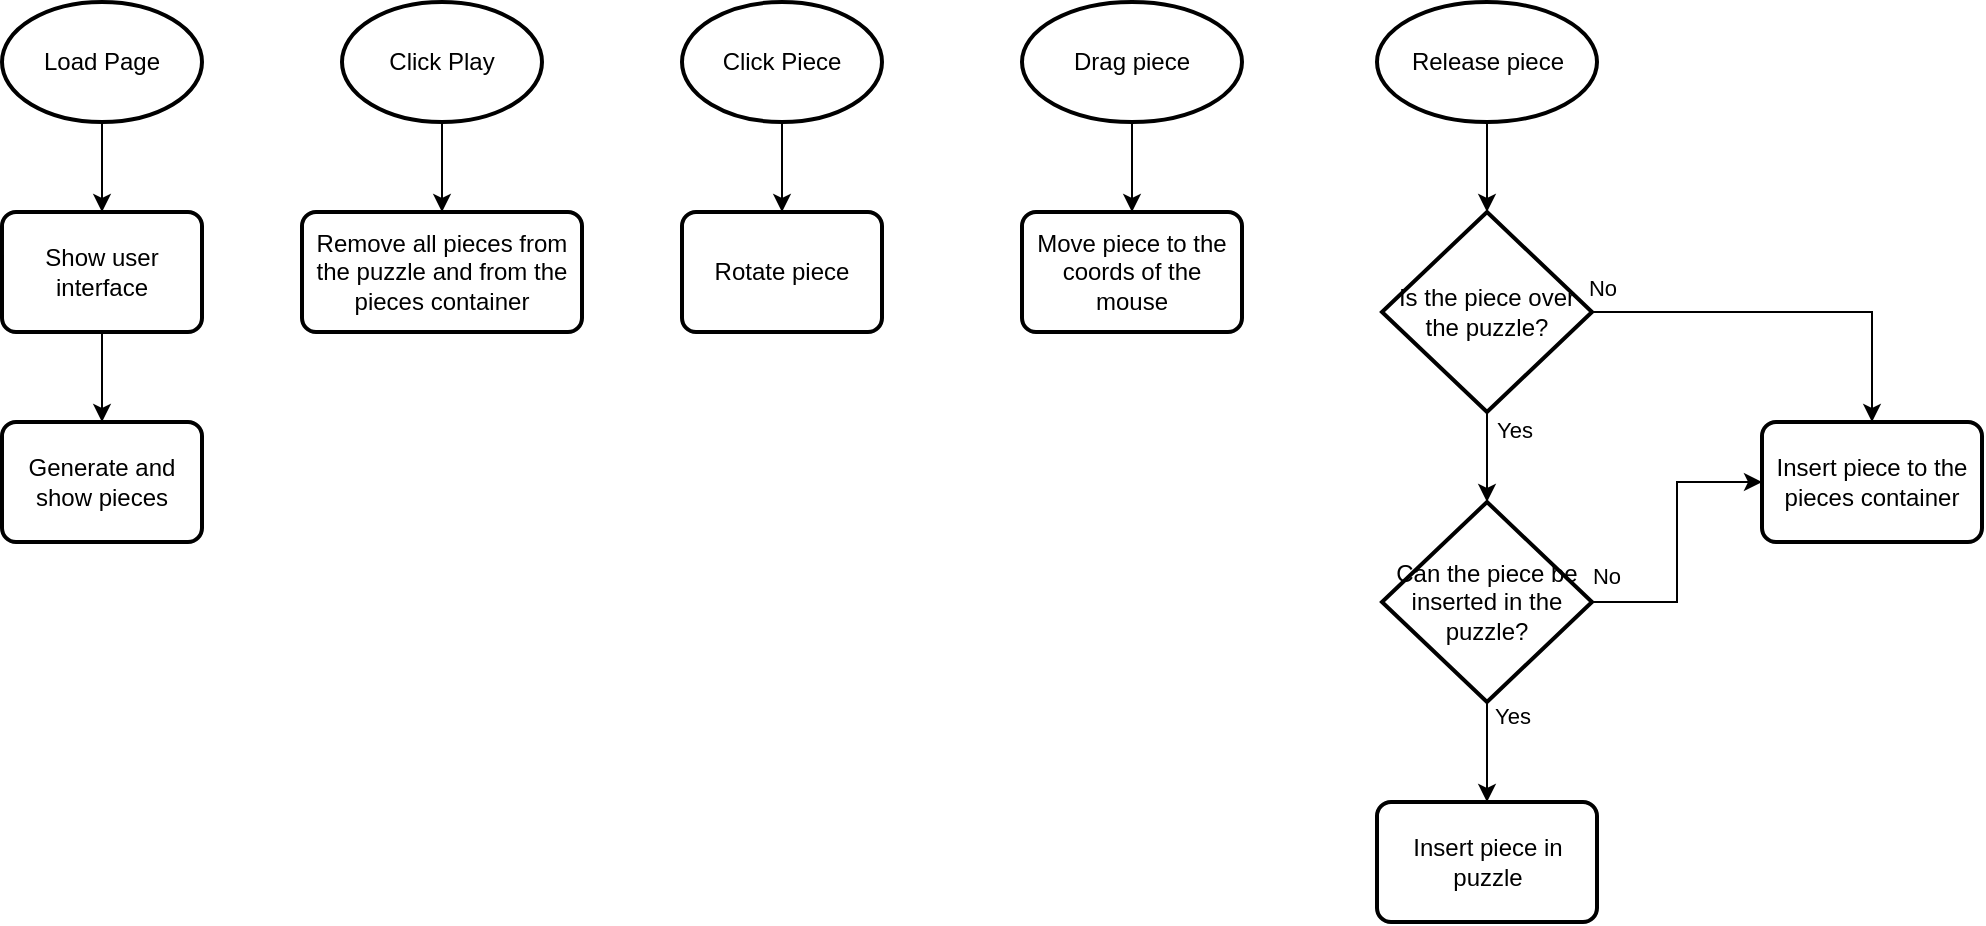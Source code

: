 <mxfile version="17.4.1" type="device"><diagram id="C5RBs43oDa-KdzZeNtuy" name="Page-1"><mxGraphModel dx="1366" dy="852" grid="1" gridSize="10" guides="1" tooltips="1" connect="1" arrows="1" fold="1" page="1" pageScale="1" pageWidth="827" pageHeight="1169" math="0" shadow="0"><root><mxCell id="WIyWlLk6GJQsqaUBKTNV-0"/><mxCell id="WIyWlLk6GJQsqaUBKTNV-1" parent="WIyWlLk6GJQsqaUBKTNV-0"/><mxCell id="bzfH4-LJorgTbILX81iV-46" style="edgeStyle=orthogonalEdgeStyle;rounded=0;orthogonalLoop=1;jettySize=auto;html=1;entryX=0.5;entryY=0;entryDx=0;entryDy=0;" edge="1" parent="WIyWlLk6GJQsqaUBKTNV-1" source="bzfH4-LJorgTbILX81iV-32" target="bzfH4-LJorgTbILX81iV-33"><mxGeometry relative="1" as="geometry"/></mxCell><mxCell id="bzfH4-LJorgTbILX81iV-32" value="Load Page" style="strokeWidth=2;html=1;shape=mxgraph.flowchart.start_2;whiteSpace=wrap;" vertex="1" parent="WIyWlLk6GJQsqaUBKTNV-1"><mxGeometry x="190" y="420" width="100" height="60" as="geometry"/></mxCell><mxCell id="bzfH4-LJorgTbILX81iV-47" style="edgeStyle=orthogonalEdgeStyle;rounded=0;orthogonalLoop=1;jettySize=auto;html=1;" edge="1" parent="WIyWlLk6GJQsqaUBKTNV-1" source="bzfH4-LJorgTbILX81iV-33" target="bzfH4-LJorgTbILX81iV-34"><mxGeometry relative="1" as="geometry"/></mxCell><mxCell id="bzfH4-LJorgTbILX81iV-33" value="Show user interface" style="rounded=1;whiteSpace=wrap;html=1;absoluteArcSize=1;arcSize=14;strokeWidth=2;" vertex="1" parent="WIyWlLk6GJQsqaUBKTNV-1"><mxGeometry x="190" y="525" width="100" height="60" as="geometry"/></mxCell><mxCell id="bzfH4-LJorgTbILX81iV-34" value="Generate and show pieces" style="rounded=1;whiteSpace=wrap;html=1;absoluteArcSize=1;arcSize=14;strokeWidth=2;" vertex="1" parent="WIyWlLk6GJQsqaUBKTNV-1"><mxGeometry x="190" y="630" width="100" height="60" as="geometry"/></mxCell><mxCell id="bzfH4-LJorgTbILX81iV-48" style="edgeStyle=orthogonalEdgeStyle;rounded=0;orthogonalLoop=1;jettySize=auto;html=1;" edge="1" parent="WIyWlLk6GJQsqaUBKTNV-1" source="bzfH4-LJorgTbILX81iV-35" target="bzfH4-LJorgTbILX81iV-36"><mxGeometry relative="1" as="geometry"/></mxCell><mxCell id="bzfH4-LJorgTbILX81iV-35" value="Click Play" style="strokeWidth=2;html=1;shape=mxgraph.flowchart.start_2;whiteSpace=wrap;" vertex="1" parent="WIyWlLk6GJQsqaUBKTNV-1"><mxGeometry x="360" y="420" width="100" height="60" as="geometry"/></mxCell><mxCell id="bzfH4-LJorgTbILX81iV-36" value="Remove all pieces from the puzzle and from the pieces container" style="rounded=1;whiteSpace=wrap;html=1;absoluteArcSize=1;arcSize=14;strokeWidth=2;" vertex="1" parent="WIyWlLk6GJQsqaUBKTNV-1"><mxGeometry x="340" y="525" width="140" height="60" as="geometry"/></mxCell><mxCell id="bzfH4-LJorgTbILX81iV-49" style="edgeStyle=orthogonalEdgeStyle;rounded=0;orthogonalLoop=1;jettySize=auto;html=1;" edge="1" parent="WIyWlLk6GJQsqaUBKTNV-1" source="bzfH4-LJorgTbILX81iV-37" target="bzfH4-LJorgTbILX81iV-38"><mxGeometry relative="1" as="geometry"/></mxCell><mxCell id="bzfH4-LJorgTbILX81iV-37" value="Click Piece" style="strokeWidth=2;html=1;shape=mxgraph.flowchart.start_2;whiteSpace=wrap;" vertex="1" parent="WIyWlLk6GJQsqaUBKTNV-1"><mxGeometry x="530" y="420" width="100" height="60" as="geometry"/></mxCell><mxCell id="bzfH4-LJorgTbILX81iV-38" value="Rotate piece" style="rounded=1;whiteSpace=wrap;html=1;absoluteArcSize=1;arcSize=14;strokeWidth=2;" vertex="1" parent="WIyWlLk6GJQsqaUBKTNV-1"><mxGeometry x="530" y="525" width="100" height="60" as="geometry"/></mxCell><mxCell id="bzfH4-LJorgTbILX81iV-50" style="edgeStyle=orthogonalEdgeStyle;rounded=0;orthogonalLoop=1;jettySize=auto;html=1;" edge="1" parent="WIyWlLk6GJQsqaUBKTNV-1" source="bzfH4-LJorgTbILX81iV-39" target="bzfH4-LJorgTbILX81iV-40"><mxGeometry relative="1" as="geometry"/></mxCell><mxCell id="bzfH4-LJorgTbILX81iV-39" value="Drag piece" style="strokeWidth=2;html=1;shape=mxgraph.flowchart.start_2;whiteSpace=wrap;" vertex="1" parent="WIyWlLk6GJQsqaUBKTNV-1"><mxGeometry x="700" y="420" width="110" height="60" as="geometry"/></mxCell><mxCell id="bzfH4-LJorgTbILX81iV-40" value="Move piece to the coords of the mouse" style="rounded=1;whiteSpace=wrap;html=1;absoluteArcSize=1;arcSize=14;strokeWidth=2;" vertex="1" parent="WIyWlLk6GJQsqaUBKTNV-1"><mxGeometry x="700" y="525" width="110" height="60" as="geometry"/></mxCell><mxCell id="bzfH4-LJorgTbILX81iV-51" style="edgeStyle=orthogonalEdgeStyle;rounded=0;orthogonalLoop=1;jettySize=auto;html=1;" edge="1" parent="WIyWlLk6GJQsqaUBKTNV-1" source="bzfH4-LJorgTbILX81iV-41" target="bzfH4-LJorgTbILX81iV-42"><mxGeometry relative="1" as="geometry"/></mxCell><mxCell id="bzfH4-LJorgTbILX81iV-41" value="Release piece" style="strokeWidth=2;html=1;shape=mxgraph.flowchart.start_2;whiteSpace=wrap;" vertex="1" parent="WIyWlLk6GJQsqaUBKTNV-1"><mxGeometry x="877.5" y="420" width="110" height="60" as="geometry"/></mxCell><mxCell id="bzfH4-LJorgTbILX81iV-54" style="edgeStyle=orthogonalEdgeStyle;rounded=0;orthogonalLoop=1;jettySize=auto;html=1;" edge="1" parent="WIyWlLk6GJQsqaUBKTNV-1" source="bzfH4-LJorgTbILX81iV-42" target="bzfH4-LJorgTbILX81iV-45"><mxGeometry relative="1" as="geometry"/></mxCell><mxCell id="bzfH4-LJorgTbILX81iV-59" value="No" style="edgeLabel;html=1;align=center;verticalAlign=middle;resizable=0;points=[];" vertex="1" connectable="0" parent="bzfH4-LJorgTbILX81iV-54"><mxGeometry x="-0.681" relative="1" as="geometry"><mxPoint x="-26" y="-12" as="offset"/></mxGeometry></mxCell><mxCell id="bzfH4-LJorgTbILX81iV-57" style="edgeStyle=orthogonalEdgeStyle;rounded=0;orthogonalLoop=1;jettySize=auto;html=1;" edge="1" parent="WIyWlLk6GJQsqaUBKTNV-1" source="bzfH4-LJorgTbILX81iV-42" target="bzfH4-LJorgTbILX81iV-43"><mxGeometry relative="1" as="geometry"/></mxCell><mxCell id="bzfH4-LJorgTbILX81iV-58" value="Yes" style="edgeLabel;html=1;align=center;verticalAlign=middle;resizable=0;points=[];" vertex="1" connectable="0" parent="bzfH4-LJorgTbILX81iV-57"><mxGeometry x="-0.071" y="3" relative="1" as="geometry"><mxPoint x="10" y="-12" as="offset"/></mxGeometry></mxCell><mxCell id="bzfH4-LJorgTbILX81iV-42" value="Is the piece over the puzzle?" style="strokeWidth=2;html=1;shape=mxgraph.flowchart.decision;whiteSpace=wrap;" vertex="1" parent="WIyWlLk6GJQsqaUBKTNV-1"><mxGeometry x="880" y="525" width="105" height="100" as="geometry"/></mxCell><mxCell id="bzfH4-LJorgTbILX81iV-53" style="edgeStyle=orthogonalEdgeStyle;rounded=0;orthogonalLoop=1;jettySize=auto;html=1;" edge="1" parent="WIyWlLk6GJQsqaUBKTNV-1" source="bzfH4-LJorgTbILX81iV-43" target="bzfH4-LJorgTbILX81iV-44"><mxGeometry relative="1" as="geometry"/></mxCell><mxCell id="bzfH4-LJorgTbILX81iV-56" value="Yes" style="edgeLabel;html=1;align=center;verticalAlign=middle;resizable=0;points=[];" vertex="1" connectable="0" parent="bzfH4-LJorgTbILX81iV-53"><mxGeometry x="-0.327" relative="1" as="geometry"><mxPoint x="12" y="-10" as="offset"/></mxGeometry></mxCell><mxCell id="bzfH4-LJorgTbILX81iV-55" style="edgeStyle=orthogonalEdgeStyle;rounded=0;orthogonalLoop=1;jettySize=auto;html=1;" edge="1" parent="WIyWlLk6GJQsqaUBKTNV-1" source="bzfH4-LJorgTbILX81iV-43" target="bzfH4-LJorgTbILX81iV-45"><mxGeometry relative="1" as="geometry"/></mxCell><mxCell id="bzfH4-LJorgTbILX81iV-60" value="No" style="edgeLabel;html=1;align=center;verticalAlign=middle;resizable=0;points=[];" vertex="1" connectable="0" parent="bzfH4-LJorgTbILX81iV-55"><mxGeometry x="-0.731" y="-2" relative="1" as="geometry"><mxPoint x="-13" y="-15" as="offset"/></mxGeometry></mxCell><mxCell id="bzfH4-LJorgTbILX81iV-43" value="Can the piece be inserted in the puzzle?" style="strokeWidth=2;html=1;shape=mxgraph.flowchart.decision;whiteSpace=wrap;" vertex="1" parent="WIyWlLk6GJQsqaUBKTNV-1"><mxGeometry x="880" y="670" width="105" height="100" as="geometry"/></mxCell><mxCell id="bzfH4-LJorgTbILX81iV-44" value="Insert piece in puzzle" style="rounded=1;whiteSpace=wrap;html=1;absoluteArcSize=1;arcSize=14;strokeWidth=2;" vertex="1" parent="WIyWlLk6GJQsqaUBKTNV-1"><mxGeometry x="877.5" y="820" width="110" height="60" as="geometry"/></mxCell><mxCell id="bzfH4-LJorgTbILX81iV-45" value="Insert piece to the pieces container" style="rounded=1;whiteSpace=wrap;html=1;absoluteArcSize=1;arcSize=14;strokeWidth=2;" vertex="1" parent="WIyWlLk6GJQsqaUBKTNV-1"><mxGeometry x="1070" y="630" width="110" height="60" as="geometry"/></mxCell></root></mxGraphModel></diagram></mxfile>